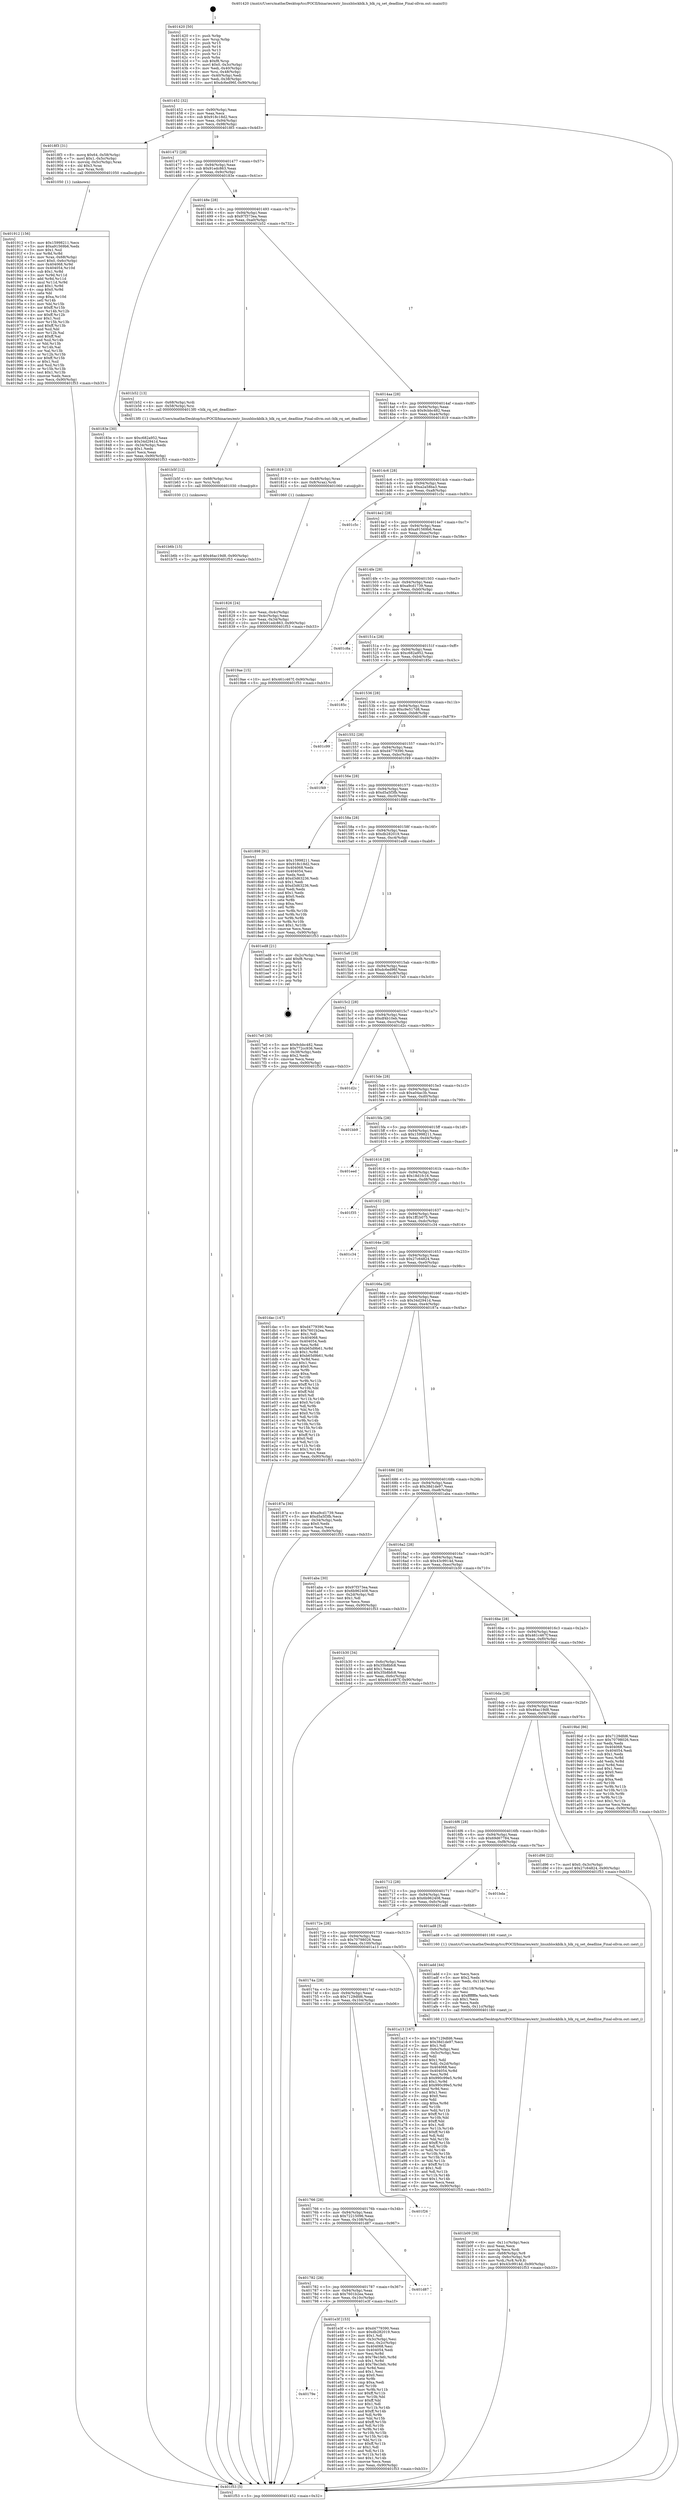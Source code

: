 digraph "0x401420" {
  label = "0x401420 (/mnt/c/Users/mathe/Desktop/tcc/POCII/binaries/extr_linuxblockblk.h_blk_rq_set_deadline_Final-ollvm.out::main(0))"
  labelloc = "t"
  node[shape=record]

  Entry [label="",width=0.3,height=0.3,shape=circle,fillcolor=black,style=filled]
  "0x401452" [label="{
     0x401452 [32]\l
     | [instrs]\l
     &nbsp;&nbsp;0x401452 \<+6\>: mov -0x90(%rbp),%eax\l
     &nbsp;&nbsp;0x401458 \<+2\>: mov %eax,%ecx\l
     &nbsp;&nbsp;0x40145a \<+6\>: sub $0x918c18d2,%ecx\l
     &nbsp;&nbsp;0x401460 \<+6\>: mov %eax,-0x94(%rbp)\l
     &nbsp;&nbsp;0x401466 \<+6\>: mov %ecx,-0x98(%rbp)\l
     &nbsp;&nbsp;0x40146c \<+6\>: je 00000000004018f3 \<main+0x4d3\>\l
  }"]
  "0x4018f3" [label="{
     0x4018f3 [31]\l
     | [instrs]\l
     &nbsp;&nbsp;0x4018f3 \<+8\>: movq $0x64,-0x58(%rbp)\l
     &nbsp;&nbsp;0x4018fb \<+7\>: movl $0x1,-0x5c(%rbp)\l
     &nbsp;&nbsp;0x401902 \<+4\>: movslq -0x5c(%rbp),%rax\l
     &nbsp;&nbsp;0x401906 \<+4\>: shl $0x3,%rax\l
     &nbsp;&nbsp;0x40190a \<+3\>: mov %rax,%rdi\l
     &nbsp;&nbsp;0x40190d \<+5\>: call 0000000000401050 \<malloc@plt\>\l
     | [calls]\l
     &nbsp;&nbsp;0x401050 \{1\} (unknown)\l
  }"]
  "0x401472" [label="{
     0x401472 [28]\l
     | [instrs]\l
     &nbsp;&nbsp;0x401472 \<+5\>: jmp 0000000000401477 \<main+0x57\>\l
     &nbsp;&nbsp;0x401477 \<+6\>: mov -0x94(%rbp),%eax\l
     &nbsp;&nbsp;0x40147d \<+5\>: sub $0x91edc863,%eax\l
     &nbsp;&nbsp;0x401482 \<+6\>: mov %eax,-0x9c(%rbp)\l
     &nbsp;&nbsp;0x401488 \<+6\>: je 000000000040183e \<main+0x41e\>\l
  }"]
  Exit [label="",width=0.3,height=0.3,shape=circle,fillcolor=black,style=filled,peripheries=2]
  "0x40183e" [label="{
     0x40183e [30]\l
     | [instrs]\l
     &nbsp;&nbsp;0x40183e \<+5\>: mov $0xc682a952,%eax\l
     &nbsp;&nbsp;0x401843 \<+5\>: mov $0x34d2941d,%ecx\l
     &nbsp;&nbsp;0x401848 \<+3\>: mov -0x34(%rbp),%edx\l
     &nbsp;&nbsp;0x40184b \<+3\>: cmp $0x1,%edx\l
     &nbsp;&nbsp;0x40184e \<+3\>: cmovl %ecx,%eax\l
     &nbsp;&nbsp;0x401851 \<+6\>: mov %eax,-0x90(%rbp)\l
     &nbsp;&nbsp;0x401857 \<+5\>: jmp 0000000000401f53 \<main+0xb33\>\l
  }"]
  "0x40148e" [label="{
     0x40148e [28]\l
     | [instrs]\l
     &nbsp;&nbsp;0x40148e \<+5\>: jmp 0000000000401493 \<main+0x73\>\l
     &nbsp;&nbsp;0x401493 \<+6\>: mov -0x94(%rbp),%eax\l
     &nbsp;&nbsp;0x401499 \<+5\>: sub $0x97f373ea,%eax\l
     &nbsp;&nbsp;0x40149e \<+6\>: mov %eax,-0xa0(%rbp)\l
     &nbsp;&nbsp;0x4014a4 \<+6\>: je 0000000000401b52 \<main+0x732\>\l
  }"]
  "0x40179e" [label="{
     0x40179e\l
  }", style=dashed]
  "0x401b52" [label="{
     0x401b52 [13]\l
     | [instrs]\l
     &nbsp;&nbsp;0x401b52 \<+4\>: mov -0x68(%rbp),%rdi\l
     &nbsp;&nbsp;0x401b56 \<+4\>: mov -0x58(%rbp),%rsi\l
     &nbsp;&nbsp;0x401b5a \<+5\>: call 00000000004013f0 \<blk_rq_set_deadline\>\l
     | [calls]\l
     &nbsp;&nbsp;0x4013f0 \{1\} (/mnt/c/Users/mathe/Desktop/tcc/POCII/binaries/extr_linuxblockblk.h_blk_rq_set_deadline_Final-ollvm.out::blk_rq_set_deadline)\l
  }"]
  "0x4014aa" [label="{
     0x4014aa [28]\l
     | [instrs]\l
     &nbsp;&nbsp;0x4014aa \<+5\>: jmp 00000000004014af \<main+0x8f\>\l
     &nbsp;&nbsp;0x4014af \<+6\>: mov -0x94(%rbp),%eax\l
     &nbsp;&nbsp;0x4014b5 \<+5\>: sub $0x9cbbc482,%eax\l
     &nbsp;&nbsp;0x4014ba \<+6\>: mov %eax,-0xa4(%rbp)\l
     &nbsp;&nbsp;0x4014c0 \<+6\>: je 0000000000401819 \<main+0x3f9\>\l
  }"]
  "0x401e3f" [label="{
     0x401e3f [153]\l
     | [instrs]\l
     &nbsp;&nbsp;0x401e3f \<+5\>: mov $0xd4779390,%eax\l
     &nbsp;&nbsp;0x401e44 \<+5\>: mov $0xdb282019,%ecx\l
     &nbsp;&nbsp;0x401e49 \<+2\>: mov $0x1,%dl\l
     &nbsp;&nbsp;0x401e4b \<+3\>: mov -0x3c(%rbp),%esi\l
     &nbsp;&nbsp;0x401e4e \<+3\>: mov %esi,-0x2c(%rbp)\l
     &nbsp;&nbsp;0x401e51 \<+7\>: mov 0x404068,%esi\l
     &nbsp;&nbsp;0x401e58 \<+7\>: mov 0x404054,%edi\l
     &nbsp;&nbsp;0x401e5f \<+3\>: mov %esi,%r8d\l
     &nbsp;&nbsp;0x401e62 \<+7\>: sub $0x78e1fefc,%r8d\l
     &nbsp;&nbsp;0x401e69 \<+4\>: sub $0x1,%r8d\l
     &nbsp;&nbsp;0x401e6d \<+7\>: add $0x78e1fefc,%r8d\l
     &nbsp;&nbsp;0x401e74 \<+4\>: imul %r8d,%esi\l
     &nbsp;&nbsp;0x401e78 \<+3\>: and $0x1,%esi\l
     &nbsp;&nbsp;0x401e7b \<+3\>: cmp $0x0,%esi\l
     &nbsp;&nbsp;0x401e7e \<+4\>: sete %r9b\l
     &nbsp;&nbsp;0x401e82 \<+3\>: cmp $0xa,%edi\l
     &nbsp;&nbsp;0x401e85 \<+4\>: setl %r10b\l
     &nbsp;&nbsp;0x401e89 \<+3\>: mov %r9b,%r11b\l
     &nbsp;&nbsp;0x401e8c \<+4\>: xor $0xff,%r11b\l
     &nbsp;&nbsp;0x401e90 \<+3\>: mov %r10b,%bl\l
     &nbsp;&nbsp;0x401e93 \<+3\>: xor $0xff,%bl\l
     &nbsp;&nbsp;0x401e96 \<+3\>: xor $0x1,%dl\l
     &nbsp;&nbsp;0x401e99 \<+3\>: mov %r11b,%r14b\l
     &nbsp;&nbsp;0x401e9c \<+4\>: and $0xff,%r14b\l
     &nbsp;&nbsp;0x401ea0 \<+3\>: and %dl,%r9b\l
     &nbsp;&nbsp;0x401ea3 \<+3\>: mov %bl,%r15b\l
     &nbsp;&nbsp;0x401ea6 \<+4\>: and $0xff,%r15b\l
     &nbsp;&nbsp;0x401eaa \<+3\>: and %dl,%r10b\l
     &nbsp;&nbsp;0x401ead \<+3\>: or %r9b,%r14b\l
     &nbsp;&nbsp;0x401eb0 \<+3\>: or %r10b,%r15b\l
     &nbsp;&nbsp;0x401eb3 \<+3\>: xor %r15b,%r14b\l
     &nbsp;&nbsp;0x401eb6 \<+3\>: or %bl,%r11b\l
     &nbsp;&nbsp;0x401eb9 \<+4\>: xor $0xff,%r11b\l
     &nbsp;&nbsp;0x401ebd \<+3\>: or $0x1,%dl\l
     &nbsp;&nbsp;0x401ec0 \<+3\>: and %dl,%r11b\l
     &nbsp;&nbsp;0x401ec3 \<+3\>: or %r11b,%r14b\l
     &nbsp;&nbsp;0x401ec6 \<+4\>: test $0x1,%r14b\l
     &nbsp;&nbsp;0x401eca \<+3\>: cmovne %ecx,%eax\l
     &nbsp;&nbsp;0x401ecd \<+6\>: mov %eax,-0x90(%rbp)\l
     &nbsp;&nbsp;0x401ed3 \<+5\>: jmp 0000000000401f53 \<main+0xb33\>\l
  }"]
  "0x401819" [label="{
     0x401819 [13]\l
     | [instrs]\l
     &nbsp;&nbsp;0x401819 \<+4\>: mov -0x48(%rbp),%rax\l
     &nbsp;&nbsp;0x40181d \<+4\>: mov 0x8(%rax),%rdi\l
     &nbsp;&nbsp;0x401821 \<+5\>: call 0000000000401060 \<atoi@plt\>\l
     | [calls]\l
     &nbsp;&nbsp;0x401060 \{1\} (unknown)\l
  }"]
  "0x4014c6" [label="{
     0x4014c6 [28]\l
     | [instrs]\l
     &nbsp;&nbsp;0x4014c6 \<+5\>: jmp 00000000004014cb \<main+0xab\>\l
     &nbsp;&nbsp;0x4014cb \<+6\>: mov -0x94(%rbp),%eax\l
     &nbsp;&nbsp;0x4014d1 \<+5\>: sub $0xa2a58ba3,%eax\l
     &nbsp;&nbsp;0x4014d6 \<+6\>: mov %eax,-0xa8(%rbp)\l
     &nbsp;&nbsp;0x4014dc \<+6\>: je 0000000000401c5c \<main+0x83c\>\l
  }"]
  "0x401782" [label="{
     0x401782 [28]\l
     | [instrs]\l
     &nbsp;&nbsp;0x401782 \<+5\>: jmp 0000000000401787 \<main+0x367\>\l
     &nbsp;&nbsp;0x401787 \<+6\>: mov -0x94(%rbp),%eax\l
     &nbsp;&nbsp;0x40178d \<+5\>: sub $0x7601b2ea,%eax\l
     &nbsp;&nbsp;0x401792 \<+6\>: mov %eax,-0x10c(%rbp)\l
     &nbsp;&nbsp;0x401798 \<+6\>: je 0000000000401e3f \<main+0xa1f\>\l
  }"]
  "0x401c5c" [label="{
     0x401c5c\l
  }", style=dashed]
  "0x4014e2" [label="{
     0x4014e2 [28]\l
     | [instrs]\l
     &nbsp;&nbsp;0x4014e2 \<+5\>: jmp 00000000004014e7 \<main+0xc7\>\l
     &nbsp;&nbsp;0x4014e7 \<+6\>: mov -0x94(%rbp),%eax\l
     &nbsp;&nbsp;0x4014ed \<+5\>: sub $0xa91569b6,%eax\l
     &nbsp;&nbsp;0x4014f2 \<+6\>: mov %eax,-0xac(%rbp)\l
     &nbsp;&nbsp;0x4014f8 \<+6\>: je 00000000004019ae \<main+0x58e\>\l
  }"]
  "0x401d87" [label="{
     0x401d87\l
  }", style=dashed]
  "0x4019ae" [label="{
     0x4019ae [15]\l
     | [instrs]\l
     &nbsp;&nbsp;0x4019ae \<+10\>: movl $0x461c467f,-0x90(%rbp)\l
     &nbsp;&nbsp;0x4019b8 \<+5\>: jmp 0000000000401f53 \<main+0xb33\>\l
  }"]
  "0x4014fe" [label="{
     0x4014fe [28]\l
     | [instrs]\l
     &nbsp;&nbsp;0x4014fe \<+5\>: jmp 0000000000401503 \<main+0xe3\>\l
     &nbsp;&nbsp;0x401503 \<+6\>: mov -0x94(%rbp),%eax\l
     &nbsp;&nbsp;0x401509 \<+5\>: sub $0xa9cd1739,%eax\l
     &nbsp;&nbsp;0x40150e \<+6\>: mov %eax,-0xb0(%rbp)\l
     &nbsp;&nbsp;0x401514 \<+6\>: je 0000000000401c8a \<main+0x86a\>\l
  }"]
  "0x401766" [label="{
     0x401766 [28]\l
     | [instrs]\l
     &nbsp;&nbsp;0x401766 \<+5\>: jmp 000000000040176b \<main+0x34b\>\l
     &nbsp;&nbsp;0x40176b \<+6\>: mov -0x94(%rbp),%eax\l
     &nbsp;&nbsp;0x401771 \<+5\>: sub $0x72215096,%eax\l
     &nbsp;&nbsp;0x401776 \<+6\>: mov %eax,-0x108(%rbp)\l
     &nbsp;&nbsp;0x40177c \<+6\>: je 0000000000401d87 \<main+0x967\>\l
  }"]
  "0x401c8a" [label="{
     0x401c8a\l
  }", style=dashed]
  "0x40151a" [label="{
     0x40151a [28]\l
     | [instrs]\l
     &nbsp;&nbsp;0x40151a \<+5\>: jmp 000000000040151f \<main+0xff\>\l
     &nbsp;&nbsp;0x40151f \<+6\>: mov -0x94(%rbp),%eax\l
     &nbsp;&nbsp;0x401525 \<+5\>: sub $0xc682a952,%eax\l
     &nbsp;&nbsp;0x40152a \<+6\>: mov %eax,-0xb4(%rbp)\l
     &nbsp;&nbsp;0x401530 \<+6\>: je 000000000040185c \<main+0x43c\>\l
  }"]
  "0x401f26" [label="{
     0x401f26\l
  }", style=dashed]
  "0x40185c" [label="{
     0x40185c\l
  }", style=dashed]
  "0x401536" [label="{
     0x401536 [28]\l
     | [instrs]\l
     &nbsp;&nbsp;0x401536 \<+5\>: jmp 000000000040153b \<main+0x11b\>\l
     &nbsp;&nbsp;0x40153b \<+6\>: mov -0x94(%rbp),%eax\l
     &nbsp;&nbsp;0x401541 \<+5\>: sub $0xc9e517d8,%eax\l
     &nbsp;&nbsp;0x401546 \<+6\>: mov %eax,-0xb8(%rbp)\l
     &nbsp;&nbsp;0x40154c \<+6\>: je 0000000000401c99 \<main+0x879\>\l
  }"]
  "0x401b6b" [label="{
     0x401b6b [15]\l
     | [instrs]\l
     &nbsp;&nbsp;0x401b6b \<+10\>: movl $0x46ac19d8,-0x90(%rbp)\l
     &nbsp;&nbsp;0x401b75 \<+5\>: jmp 0000000000401f53 \<main+0xb33\>\l
  }"]
  "0x401c99" [label="{
     0x401c99\l
  }", style=dashed]
  "0x401552" [label="{
     0x401552 [28]\l
     | [instrs]\l
     &nbsp;&nbsp;0x401552 \<+5\>: jmp 0000000000401557 \<main+0x137\>\l
     &nbsp;&nbsp;0x401557 \<+6\>: mov -0x94(%rbp),%eax\l
     &nbsp;&nbsp;0x40155d \<+5\>: sub $0xd4779390,%eax\l
     &nbsp;&nbsp;0x401562 \<+6\>: mov %eax,-0xbc(%rbp)\l
     &nbsp;&nbsp;0x401568 \<+6\>: je 0000000000401f49 \<main+0xb29\>\l
  }"]
  "0x401b5f" [label="{
     0x401b5f [12]\l
     | [instrs]\l
     &nbsp;&nbsp;0x401b5f \<+4\>: mov -0x68(%rbp),%rsi\l
     &nbsp;&nbsp;0x401b63 \<+3\>: mov %rsi,%rdi\l
     &nbsp;&nbsp;0x401b66 \<+5\>: call 0000000000401030 \<free@plt\>\l
     | [calls]\l
     &nbsp;&nbsp;0x401030 \{1\} (unknown)\l
  }"]
  "0x401f49" [label="{
     0x401f49\l
  }", style=dashed]
  "0x40156e" [label="{
     0x40156e [28]\l
     | [instrs]\l
     &nbsp;&nbsp;0x40156e \<+5\>: jmp 0000000000401573 \<main+0x153\>\l
     &nbsp;&nbsp;0x401573 \<+6\>: mov -0x94(%rbp),%eax\l
     &nbsp;&nbsp;0x401579 \<+5\>: sub $0xd5a5f3fb,%eax\l
     &nbsp;&nbsp;0x40157e \<+6\>: mov %eax,-0xc0(%rbp)\l
     &nbsp;&nbsp;0x401584 \<+6\>: je 0000000000401898 \<main+0x478\>\l
  }"]
  "0x401b09" [label="{
     0x401b09 [39]\l
     | [instrs]\l
     &nbsp;&nbsp;0x401b09 \<+6\>: mov -0x11c(%rbp),%ecx\l
     &nbsp;&nbsp;0x401b0f \<+3\>: imul %eax,%ecx\l
     &nbsp;&nbsp;0x401b12 \<+3\>: movslq %ecx,%rdi\l
     &nbsp;&nbsp;0x401b15 \<+4\>: mov -0x68(%rbp),%r8\l
     &nbsp;&nbsp;0x401b19 \<+4\>: movslq -0x6c(%rbp),%r9\l
     &nbsp;&nbsp;0x401b1d \<+4\>: mov %rdi,(%r8,%r9,8)\l
     &nbsp;&nbsp;0x401b21 \<+10\>: movl $0x43c9914d,-0x90(%rbp)\l
     &nbsp;&nbsp;0x401b2b \<+5\>: jmp 0000000000401f53 \<main+0xb33\>\l
  }"]
  "0x401898" [label="{
     0x401898 [91]\l
     | [instrs]\l
     &nbsp;&nbsp;0x401898 \<+5\>: mov $0x15998211,%eax\l
     &nbsp;&nbsp;0x40189d \<+5\>: mov $0x918c18d2,%ecx\l
     &nbsp;&nbsp;0x4018a2 \<+7\>: mov 0x404068,%edx\l
     &nbsp;&nbsp;0x4018a9 \<+7\>: mov 0x404054,%esi\l
     &nbsp;&nbsp;0x4018b0 \<+2\>: mov %edx,%edi\l
     &nbsp;&nbsp;0x4018b2 \<+6\>: add $0xd3d63236,%edi\l
     &nbsp;&nbsp;0x4018b8 \<+3\>: sub $0x1,%edi\l
     &nbsp;&nbsp;0x4018bb \<+6\>: sub $0xd3d63236,%edi\l
     &nbsp;&nbsp;0x4018c1 \<+3\>: imul %edi,%edx\l
     &nbsp;&nbsp;0x4018c4 \<+3\>: and $0x1,%edx\l
     &nbsp;&nbsp;0x4018c7 \<+3\>: cmp $0x0,%edx\l
     &nbsp;&nbsp;0x4018ca \<+4\>: sete %r8b\l
     &nbsp;&nbsp;0x4018ce \<+3\>: cmp $0xa,%esi\l
     &nbsp;&nbsp;0x4018d1 \<+4\>: setl %r9b\l
     &nbsp;&nbsp;0x4018d5 \<+3\>: mov %r8b,%r10b\l
     &nbsp;&nbsp;0x4018d8 \<+3\>: and %r9b,%r10b\l
     &nbsp;&nbsp;0x4018db \<+3\>: xor %r9b,%r8b\l
     &nbsp;&nbsp;0x4018de \<+3\>: or %r8b,%r10b\l
     &nbsp;&nbsp;0x4018e1 \<+4\>: test $0x1,%r10b\l
     &nbsp;&nbsp;0x4018e5 \<+3\>: cmovne %ecx,%eax\l
     &nbsp;&nbsp;0x4018e8 \<+6\>: mov %eax,-0x90(%rbp)\l
     &nbsp;&nbsp;0x4018ee \<+5\>: jmp 0000000000401f53 \<main+0xb33\>\l
  }"]
  "0x40158a" [label="{
     0x40158a [28]\l
     | [instrs]\l
     &nbsp;&nbsp;0x40158a \<+5\>: jmp 000000000040158f \<main+0x16f\>\l
     &nbsp;&nbsp;0x40158f \<+6\>: mov -0x94(%rbp),%eax\l
     &nbsp;&nbsp;0x401595 \<+5\>: sub $0xdb282019,%eax\l
     &nbsp;&nbsp;0x40159a \<+6\>: mov %eax,-0xc4(%rbp)\l
     &nbsp;&nbsp;0x4015a0 \<+6\>: je 0000000000401ed8 \<main+0xab8\>\l
  }"]
  "0x401add" [label="{
     0x401add [44]\l
     | [instrs]\l
     &nbsp;&nbsp;0x401add \<+2\>: xor %ecx,%ecx\l
     &nbsp;&nbsp;0x401adf \<+5\>: mov $0x2,%edx\l
     &nbsp;&nbsp;0x401ae4 \<+6\>: mov %edx,-0x118(%rbp)\l
     &nbsp;&nbsp;0x401aea \<+1\>: cltd\l
     &nbsp;&nbsp;0x401aeb \<+6\>: mov -0x118(%rbp),%esi\l
     &nbsp;&nbsp;0x401af1 \<+2\>: idiv %esi\l
     &nbsp;&nbsp;0x401af3 \<+6\>: imul $0xfffffffe,%edx,%edx\l
     &nbsp;&nbsp;0x401af9 \<+3\>: sub $0x1,%ecx\l
     &nbsp;&nbsp;0x401afc \<+2\>: sub %ecx,%edx\l
     &nbsp;&nbsp;0x401afe \<+6\>: mov %edx,-0x11c(%rbp)\l
     &nbsp;&nbsp;0x401b04 \<+5\>: call 0000000000401160 \<next_i\>\l
     | [calls]\l
     &nbsp;&nbsp;0x401160 \{1\} (/mnt/c/Users/mathe/Desktop/tcc/POCII/binaries/extr_linuxblockblk.h_blk_rq_set_deadline_Final-ollvm.out::next_i)\l
  }"]
  "0x401ed8" [label="{
     0x401ed8 [21]\l
     | [instrs]\l
     &nbsp;&nbsp;0x401ed8 \<+3\>: mov -0x2c(%rbp),%eax\l
     &nbsp;&nbsp;0x401edb \<+7\>: add $0xf8,%rsp\l
     &nbsp;&nbsp;0x401ee2 \<+1\>: pop %rbx\l
     &nbsp;&nbsp;0x401ee3 \<+2\>: pop %r12\l
     &nbsp;&nbsp;0x401ee5 \<+2\>: pop %r13\l
     &nbsp;&nbsp;0x401ee7 \<+2\>: pop %r14\l
     &nbsp;&nbsp;0x401ee9 \<+2\>: pop %r15\l
     &nbsp;&nbsp;0x401eeb \<+1\>: pop %rbp\l
     &nbsp;&nbsp;0x401eec \<+1\>: ret\l
  }"]
  "0x4015a6" [label="{
     0x4015a6 [28]\l
     | [instrs]\l
     &nbsp;&nbsp;0x4015a6 \<+5\>: jmp 00000000004015ab \<main+0x18b\>\l
     &nbsp;&nbsp;0x4015ab \<+6\>: mov -0x94(%rbp),%eax\l
     &nbsp;&nbsp;0x4015b1 \<+5\>: sub $0xdc6ed96f,%eax\l
     &nbsp;&nbsp;0x4015b6 \<+6\>: mov %eax,-0xc8(%rbp)\l
     &nbsp;&nbsp;0x4015bc \<+6\>: je 00000000004017e0 \<main+0x3c0\>\l
  }"]
  "0x40174a" [label="{
     0x40174a [28]\l
     | [instrs]\l
     &nbsp;&nbsp;0x40174a \<+5\>: jmp 000000000040174f \<main+0x32f\>\l
     &nbsp;&nbsp;0x40174f \<+6\>: mov -0x94(%rbp),%eax\l
     &nbsp;&nbsp;0x401755 \<+5\>: sub $0x7129dfd6,%eax\l
     &nbsp;&nbsp;0x40175a \<+6\>: mov %eax,-0x104(%rbp)\l
     &nbsp;&nbsp;0x401760 \<+6\>: je 0000000000401f26 \<main+0xb06\>\l
  }"]
  "0x4017e0" [label="{
     0x4017e0 [30]\l
     | [instrs]\l
     &nbsp;&nbsp;0x4017e0 \<+5\>: mov $0x9cbbc482,%eax\l
     &nbsp;&nbsp;0x4017e5 \<+5\>: mov $0x772cc936,%ecx\l
     &nbsp;&nbsp;0x4017ea \<+3\>: mov -0x38(%rbp),%edx\l
     &nbsp;&nbsp;0x4017ed \<+3\>: cmp $0x2,%edx\l
     &nbsp;&nbsp;0x4017f0 \<+3\>: cmovne %ecx,%eax\l
     &nbsp;&nbsp;0x4017f3 \<+6\>: mov %eax,-0x90(%rbp)\l
     &nbsp;&nbsp;0x4017f9 \<+5\>: jmp 0000000000401f53 \<main+0xb33\>\l
  }"]
  "0x4015c2" [label="{
     0x4015c2 [28]\l
     | [instrs]\l
     &nbsp;&nbsp;0x4015c2 \<+5\>: jmp 00000000004015c7 \<main+0x1a7\>\l
     &nbsp;&nbsp;0x4015c7 \<+6\>: mov -0x94(%rbp),%eax\l
     &nbsp;&nbsp;0x4015cd \<+5\>: sub $0xdf4b10eb,%eax\l
     &nbsp;&nbsp;0x4015d2 \<+6\>: mov %eax,-0xcc(%rbp)\l
     &nbsp;&nbsp;0x4015d8 \<+6\>: je 0000000000401d2c \<main+0x90c\>\l
  }"]
  "0x401f53" [label="{
     0x401f53 [5]\l
     | [instrs]\l
     &nbsp;&nbsp;0x401f53 \<+5\>: jmp 0000000000401452 \<main+0x32\>\l
  }"]
  "0x401420" [label="{
     0x401420 [50]\l
     | [instrs]\l
     &nbsp;&nbsp;0x401420 \<+1\>: push %rbp\l
     &nbsp;&nbsp;0x401421 \<+3\>: mov %rsp,%rbp\l
     &nbsp;&nbsp;0x401424 \<+2\>: push %r15\l
     &nbsp;&nbsp;0x401426 \<+2\>: push %r14\l
     &nbsp;&nbsp;0x401428 \<+2\>: push %r13\l
     &nbsp;&nbsp;0x40142a \<+2\>: push %r12\l
     &nbsp;&nbsp;0x40142c \<+1\>: push %rbx\l
     &nbsp;&nbsp;0x40142d \<+7\>: sub $0xf8,%rsp\l
     &nbsp;&nbsp;0x401434 \<+7\>: movl $0x0,-0x3c(%rbp)\l
     &nbsp;&nbsp;0x40143b \<+3\>: mov %edi,-0x40(%rbp)\l
     &nbsp;&nbsp;0x40143e \<+4\>: mov %rsi,-0x48(%rbp)\l
     &nbsp;&nbsp;0x401442 \<+3\>: mov -0x40(%rbp),%edi\l
     &nbsp;&nbsp;0x401445 \<+3\>: mov %edi,-0x38(%rbp)\l
     &nbsp;&nbsp;0x401448 \<+10\>: movl $0xdc6ed96f,-0x90(%rbp)\l
  }"]
  "0x401826" [label="{
     0x401826 [24]\l
     | [instrs]\l
     &nbsp;&nbsp;0x401826 \<+3\>: mov %eax,-0x4c(%rbp)\l
     &nbsp;&nbsp;0x401829 \<+3\>: mov -0x4c(%rbp),%eax\l
     &nbsp;&nbsp;0x40182c \<+3\>: mov %eax,-0x34(%rbp)\l
     &nbsp;&nbsp;0x40182f \<+10\>: movl $0x91edc863,-0x90(%rbp)\l
     &nbsp;&nbsp;0x401839 \<+5\>: jmp 0000000000401f53 \<main+0xb33\>\l
  }"]
  "0x401a13" [label="{
     0x401a13 [167]\l
     | [instrs]\l
     &nbsp;&nbsp;0x401a13 \<+5\>: mov $0x7129dfd6,%eax\l
     &nbsp;&nbsp;0x401a18 \<+5\>: mov $0x38d1de97,%ecx\l
     &nbsp;&nbsp;0x401a1d \<+2\>: mov $0x1,%dl\l
     &nbsp;&nbsp;0x401a1f \<+3\>: mov -0x6c(%rbp),%esi\l
     &nbsp;&nbsp;0x401a22 \<+3\>: cmp -0x5c(%rbp),%esi\l
     &nbsp;&nbsp;0x401a25 \<+4\>: setl %dil\l
     &nbsp;&nbsp;0x401a29 \<+4\>: and $0x1,%dil\l
     &nbsp;&nbsp;0x401a2d \<+4\>: mov %dil,-0x2d(%rbp)\l
     &nbsp;&nbsp;0x401a31 \<+7\>: mov 0x404068,%esi\l
     &nbsp;&nbsp;0x401a38 \<+8\>: mov 0x404054,%r8d\l
     &nbsp;&nbsp;0x401a40 \<+3\>: mov %esi,%r9d\l
     &nbsp;&nbsp;0x401a43 \<+7\>: sub $0x990c99e5,%r9d\l
     &nbsp;&nbsp;0x401a4a \<+4\>: sub $0x1,%r9d\l
     &nbsp;&nbsp;0x401a4e \<+7\>: add $0x990c99e5,%r9d\l
     &nbsp;&nbsp;0x401a55 \<+4\>: imul %r9d,%esi\l
     &nbsp;&nbsp;0x401a59 \<+3\>: and $0x1,%esi\l
     &nbsp;&nbsp;0x401a5c \<+3\>: cmp $0x0,%esi\l
     &nbsp;&nbsp;0x401a5f \<+4\>: sete %dil\l
     &nbsp;&nbsp;0x401a63 \<+4\>: cmp $0xa,%r8d\l
     &nbsp;&nbsp;0x401a67 \<+4\>: setl %r10b\l
     &nbsp;&nbsp;0x401a6b \<+3\>: mov %dil,%r11b\l
     &nbsp;&nbsp;0x401a6e \<+4\>: xor $0xff,%r11b\l
     &nbsp;&nbsp;0x401a72 \<+3\>: mov %r10b,%bl\l
     &nbsp;&nbsp;0x401a75 \<+3\>: xor $0xff,%bl\l
     &nbsp;&nbsp;0x401a78 \<+3\>: xor $0x1,%dl\l
     &nbsp;&nbsp;0x401a7b \<+3\>: mov %r11b,%r14b\l
     &nbsp;&nbsp;0x401a7e \<+4\>: and $0xff,%r14b\l
     &nbsp;&nbsp;0x401a82 \<+3\>: and %dl,%dil\l
     &nbsp;&nbsp;0x401a85 \<+3\>: mov %bl,%r15b\l
     &nbsp;&nbsp;0x401a88 \<+4\>: and $0xff,%r15b\l
     &nbsp;&nbsp;0x401a8c \<+3\>: and %dl,%r10b\l
     &nbsp;&nbsp;0x401a8f \<+3\>: or %dil,%r14b\l
     &nbsp;&nbsp;0x401a92 \<+3\>: or %r10b,%r15b\l
     &nbsp;&nbsp;0x401a95 \<+3\>: xor %r15b,%r14b\l
     &nbsp;&nbsp;0x401a98 \<+3\>: or %bl,%r11b\l
     &nbsp;&nbsp;0x401a9b \<+4\>: xor $0xff,%r11b\l
     &nbsp;&nbsp;0x401a9f \<+3\>: or $0x1,%dl\l
     &nbsp;&nbsp;0x401aa2 \<+3\>: and %dl,%r11b\l
     &nbsp;&nbsp;0x401aa5 \<+3\>: or %r11b,%r14b\l
     &nbsp;&nbsp;0x401aa8 \<+4\>: test $0x1,%r14b\l
     &nbsp;&nbsp;0x401aac \<+3\>: cmovne %ecx,%eax\l
     &nbsp;&nbsp;0x401aaf \<+6\>: mov %eax,-0x90(%rbp)\l
     &nbsp;&nbsp;0x401ab5 \<+5\>: jmp 0000000000401f53 \<main+0xb33\>\l
  }"]
  "0x401d2c" [label="{
     0x401d2c\l
  }", style=dashed]
  "0x4015de" [label="{
     0x4015de [28]\l
     | [instrs]\l
     &nbsp;&nbsp;0x4015de \<+5\>: jmp 00000000004015e3 \<main+0x1c3\>\l
     &nbsp;&nbsp;0x4015e3 \<+6\>: mov -0x94(%rbp),%eax\l
     &nbsp;&nbsp;0x4015e9 \<+5\>: sub $0xa04ac3b,%eax\l
     &nbsp;&nbsp;0x4015ee \<+6\>: mov %eax,-0xd0(%rbp)\l
     &nbsp;&nbsp;0x4015f4 \<+6\>: je 0000000000401bb9 \<main+0x799\>\l
  }"]
  "0x40172e" [label="{
     0x40172e [28]\l
     | [instrs]\l
     &nbsp;&nbsp;0x40172e \<+5\>: jmp 0000000000401733 \<main+0x313\>\l
     &nbsp;&nbsp;0x401733 \<+6\>: mov -0x94(%rbp),%eax\l
     &nbsp;&nbsp;0x401739 \<+5\>: sub $0x70798026,%eax\l
     &nbsp;&nbsp;0x40173e \<+6\>: mov %eax,-0x100(%rbp)\l
     &nbsp;&nbsp;0x401744 \<+6\>: je 0000000000401a13 \<main+0x5f3\>\l
  }"]
  "0x401bb9" [label="{
     0x401bb9\l
  }", style=dashed]
  "0x4015fa" [label="{
     0x4015fa [28]\l
     | [instrs]\l
     &nbsp;&nbsp;0x4015fa \<+5\>: jmp 00000000004015ff \<main+0x1df\>\l
     &nbsp;&nbsp;0x4015ff \<+6\>: mov -0x94(%rbp),%eax\l
     &nbsp;&nbsp;0x401605 \<+5\>: sub $0x15998211,%eax\l
     &nbsp;&nbsp;0x40160a \<+6\>: mov %eax,-0xd4(%rbp)\l
     &nbsp;&nbsp;0x401610 \<+6\>: je 0000000000401eed \<main+0xacd\>\l
  }"]
  "0x401ad8" [label="{
     0x401ad8 [5]\l
     | [instrs]\l
     &nbsp;&nbsp;0x401ad8 \<+5\>: call 0000000000401160 \<next_i\>\l
     | [calls]\l
     &nbsp;&nbsp;0x401160 \{1\} (/mnt/c/Users/mathe/Desktop/tcc/POCII/binaries/extr_linuxblockblk.h_blk_rq_set_deadline_Final-ollvm.out::next_i)\l
  }"]
  "0x401eed" [label="{
     0x401eed\l
  }", style=dashed]
  "0x401616" [label="{
     0x401616 [28]\l
     | [instrs]\l
     &nbsp;&nbsp;0x401616 \<+5\>: jmp 000000000040161b \<main+0x1fb\>\l
     &nbsp;&nbsp;0x40161b \<+6\>: mov -0x94(%rbp),%eax\l
     &nbsp;&nbsp;0x401621 \<+5\>: sub $0x18d1fc16,%eax\l
     &nbsp;&nbsp;0x401626 \<+6\>: mov %eax,-0xd8(%rbp)\l
     &nbsp;&nbsp;0x40162c \<+6\>: je 0000000000401f35 \<main+0xb15\>\l
  }"]
  "0x401712" [label="{
     0x401712 [28]\l
     | [instrs]\l
     &nbsp;&nbsp;0x401712 \<+5\>: jmp 0000000000401717 \<main+0x2f7\>\l
     &nbsp;&nbsp;0x401717 \<+6\>: mov -0x94(%rbp),%eax\l
     &nbsp;&nbsp;0x40171d \<+5\>: sub $0x6b962408,%eax\l
     &nbsp;&nbsp;0x401722 \<+6\>: mov %eax,-0xfc(%rbp)\l
     &nbsp;&nbsp;0x401728 \<+6\>: je 0000000000401ad8 \<main+0x6b8\>\l
  }"]
  "0x401f35" [label="{
     0x401f35\l
  }", style=dashed]
  "0x401632" [label="{
     0x401632 [28]\l
     | [instrs]\l
     &nbsp;&nbsp;0x401632 \<+5\>: jmp 0000000000401637 \<main+0x217\>\l
     &nbsp;&nbsp;0x401637 \<+6\>: mov -0x94(%rbp),%eax\l
     &nbsp;&nbsp;0x40163d \<+5\>: sub $0x1ff1b075,%eax\l
     &nbsp;&nbsp;0x401642 \<+6\>: mov %eax,-0xdc(%rbp)\l
     &nbsp;&nbsp;0x401648 \<+6\>: je 0000000000401c34 \<main+0x814\>\l
  }"]
  "0x401bda" [label="{
     0x401bda\l
  }", style=dashed]
  "0x401c34" [label="{
     0x401c34\l
  }", style=dashed]
  "0x40164e" [label="{
     0x40164e [28]\l
     | [instrs]\l
     &nbsp;&nbsp;0x40164e \<+5\>: jmp 0000000000401653 \<main+0x233\>\l
     &nbsp;&nbsp;0x401653 \<+6\>: mov -0x94(%rbp),%eax\l
     &nbsp;&nbsp;0x401659 \<+5\>: sub $0x27c64824,%eax\l
     &nbsp;&nbsp;0x40165e \<+6\>: mov %eax,-0xe0(%rbp)\l
     &nbsp;&nbsp;0x401664 \<+6\>: je 0000000000401dac \<main+0x98c\>\l
  }"]
  "0x4016f6" [label="{
     0x4016f6 [28]\l
     | [instrs]\l
     &nbsp;&nbsp;0x4016f6 \<+5\>: jmp 00000000004016fb \<main+0x2db\>\l
     &nbsp;&nbsp;0x4016fb \<+6\>: mov -0x94(%rbp),%eax\l
     &nbsp;&nbsp;0x401701 \<+5\>: sub $0x69d67784,%eax\l
     &nbsp;&nbsp;0x401706 \<+6\>: mov %eax,-0xf8(%rbp)\l
     &nbsp;&nbsp;0x40170c \<+6\>: je 0000000000401bda \<main+0x7ba\>\l
  }"]
  "0x401dac" [label="{
     0x401dac [147]\l
     | [instrs]\l
     &nbsp;&nbsp;0x401dac \<+5\>: mov $0xd4779390,%eax\l
     &nbsp;&nbsp;0x401db1 \<+5\>: mov $0x7601b2ea,%ecx\l
     &nbsp;&nbsp;0x401db6 \<+2\>: mov $0x1,%dl\l
     &nbsp;&nbsp;0x401db8 \<+7\>: mov 0x404068,%esi\l
     &nbsp;&nbsp;0x401dbf \<+7\>: mov 0x404054,%edi\l
     &nbsp;&nbsp;0x401dc6 \<+3\>: mov %esi,%r8d\l
     &nbsp;&nbsp;0x401dc9 \<+7\>: sub $0xb65d9b61,%r8d\l
     &nbsp;&nbsp;0x401dd0 \<+4\>: sub $0x1,%r8d\l
     &nbsp;&nbsp;0x401dd4 \<+7\>: add $0xb65d9b61,%r8d\l
     &nbsp;&nbsp;0x401ddb \<+4\>: imul %r8d,%esi\l
     &nbsp;&nbsp;0x401ddf \<+3\>: and $0x1,%esi\l
     &nbsp;&nbsp;0x401de2 \<+3\>: cmp $0x0,%esi\l
     &nbsp;&nbsp;0x401de5 \<+4\>: sete %r9b\l
     &nbsp;&nbsp;0x401de9 \<+3\>: cmp $0xa,%edi\l
     &nbsp;&nbsp;0x401dec \<+4\>: setl %r10b\l
     &nbsp;&nbsp;0x401df0 \<+3\>: mov %r9b,%r11b\l
     &nbsp;&nbsp;0x401df3 \<+4\>: xor $0xff,%r11b\l
     &nbsp;&nbsp;0x401df7 \<+3\>: mov %r10b,%bl\l
     &nbsp;&nbsp;0x401dfa \<+3\>: xor $0xff,%bl\l
     &nbsp;&nbsp;0x401dfd \<+3\>: xor $0x0,%dl\l
     &nbsp;&nbsp;0x401e00 \<+3\>: mov %r11b,%r14b\l
     &nbsp;&nbsp;0x401e03 \<+4\>: and $0x0,%r14b\l
     &nbsp;&nbsp;0x401e07 \<+3\>: and %dl,%r9b\l
     &nbsp;&nbsp;0x401e0a \<+3\>: mov %bl,%r15b\l
     &nbsp;&nbsp;0x401e0d \<+4\>: and $0x0,%r15b\l
     &nbsp;&nbsp;0x401e11 \<+3\>: and %dl,%r10b\l
     &nbsp;&nbsp;0x401e14 \<+3\>: or %r9b,%r14b\l
     &nbsp;&nbsp;0x401e17 \<+3\>: or %r10b,%r15b\l
     &nbsp;&nbsp;0x401e1a \<+3\>: xor %r15b,%r14b\l
     &nbsp;&nbsp;0x401e1d \<+3\>: or %bl,%r11b\l
     &nbsp;&nbsp;0x401e20 \<+4\>: xor $0xff,%r11b\l
     &nbsp;&nbsp;0x401e24 \<+3\>: or $0x0,%dl\l
     &nbsp;&nbsp;0x401e27 \<+3\>: and %dl,%r11b\l
     &nbsp;&nbsp;0x401e2a \<+3\>: or %r11b,%r14b\l
     &nbsp;&nbsp;0x401e2d \<+4\>: test $0x1,%r14b\l
     &nbsp;&nbsp;0x401e31 \<+3\>: cmovne %ecx,%eax\l
     &nbsp;&nbsp;0x401e34 \<+6\>: mov %eax,-0x90(%rbp)\l
     &nbsp;&nbsp;0x401e3a \<+5\>: jmp 0000000000401f53 \<main+0xb33\>\l
  }"]
  "0x40166a" [label="{
     0x40166a [28]\l
     | [instrs]\l
     &nbsp;&nbsp;0x40166a \<+5\>: jmp 000000000040166f \<main+0x24f\>\l
     &nbsp;&nbsp;0x40166f \<+6\>: mov -0x94(%rbp),%eax\l
     &nbsp;&nbsp;0x401675 \<+5\>: sub $0x34d2941d,%eax\l
     &nbsp;&nbsp;0x40167a \<+6\>: mov %eax,-0xe4(%rbp)\l
     &nbsp;&nbsp;0x401680 \<+6\>: je 000000000040187a \<main+0x45a\>\l
  }"]
  "0x401d96" [label="{
     0x401d96 [22]\l
     | [instrs]\l
     &nbsp;&nbsp;0x401d96 \<+7\>: movl $0x0,-0x3c(%rbp)\l
     &nbsp;&nbsp;0x401d9d \<+10\>: movl $0x27c64824,-0x90(%rbp)\l
     &nbsp;&nbsp;0x401da7 \<+5\>: jmp 0000000000401f53 \<main+0xb33\>\l
  }"]
  "0x40187a" [label="{
     0x40187a [30]\l
     | [instrs]\l
     &nbsp;&nbsp;0x40187a \<+5\>: mov $0xa9cd1739,%eax\l
     &nbsp;&nbsp;0x40187f \<+5\>: mov $0xd5a5f3fb,%ecx\l
     &nbsp;&nbsp;0x401884 \<+3\>: mov -0x34(%rbp),%edx\l
     &nbsp;&nbsp;0x401887 \<+3\>: cmp $0x0,%edx\l
     &nbsp;&nbsp;0x40188a \<+3\>: cmove %ecx,%eax\l
     &nbsp;&nbsp;0x40188d \<+6\>: mov %eax,-0x90(%rbp)\l
     &nbsp;&nbsp;0x401893 \<+5\>: jmp 0000000000401f53 \<main+0xb33\>\l
  }"]
  "0x401686" [label="{
     0x401686 [28]\l
     | [instrs]\l
     &nbsp;&nbsp;0x401686 \<+5\>: jmp 000000000040168b \<main+0x26b\>\l
     &nbsp;&nbsp;0x40168b \<+6\>: mov -0x94(%rbp),%eax\l
     &nbsp;&nbsp;0x401691 \<+5\>: sub $0x38d1de97,%eax\l
     &nbsp;&nbsp;0x401696 \<+6\>: mov %eax,-0xe8(%rbp)\l
     &nbsp;&nbsp;0x40169c \<+6\>: je 0000000000401aba \<main+0x69a\>\l
  }"]
  "0x401912" [label="{
     0x401912 [156]\l
     | [instrs]\l
     &nbsp;&nbsp;0x401912 \<+5\>: mov $0x15998211,%ecx\l
     &nbsp;&nbsp;0x401917 \<+5\>: mov $0xa91569b6,%edx\l
     &nbsp;&nbsp;0x40191c \<+3\>: mov $0x1,%sil\l
     &nbsp;&nbsp;0x40191f \<+3\>: xor %r8d,%r8d\l
     &nbsp;&nbsp;0x401922 \<+4\>: mov %rax,-0x68(%rbp)\l
     &nbsp;&nbsp;0x401926 \<+7\>: movl $0x0,-0x6c(%rbp)\l
     &nbsp;&nbsp;0x40192d \<+8\>: mov 0x404068,%r9d\l
     &nbsp;&nbsp;0x401935 \<+8\>: mov 0x404054,%r10d\l
     &nbsp;&nbsp;0x40193d \<+4\>: sub $0x1,%r8d\l
     &nbsp;&nbsp;0x401941 \<+3\>: mov %r9d,%r11d\l
     &nbsp;&nbsp;0x401944 \<+3\>: add %r8d,%r11d\l
     &nbsp;&nbsp;0x401947 \<+4\>: imul %r11d,%r9d\l
     &nbsp;&nbsp;0x40194b \<+4\>: and $0x1,%r9d\l
     &nbsp;&nbsp;0x40194f \<+4\>: cmp $0x0,%r9d\l
     &nbsp;&nbsp;0x401953 \<+3\>: sete %bl\l
     &nbsp;&nbsp;0x401956 \<+4\>: cmp $0xa,%r10d\l
     &nbsp;&nbsp;0x40195a \<+4\>: setl %r14b\l
     &nbsp;&nbsp;0x40195e \<+3\>: mov %bl,%r15b\l
     &nbsp;&nbsp;0x401961 \<+4\>: xor $0xff,%r15b\l
     &nbsp;&nbsp;0x401965 \<+3\>: mov %r14b,%r12b\l
     &nbsp;&nbsp;0x401968 \<+4\>: xor $0xff,%r12b\l
     &nbsp;&nbsp;0x40196c \<+4\>: xor $0x1,%sil\l
     &nbsp;&nbsp;0x401970 \<+3\>: mov %r15b,%r13b\l
     &nbsp;&nbsp;0x401973 \<+4\>: and $0xff,%r13b\l
     &nbsp;&nbsp;0x401977 \<+3\>: and %sil,%bl\l
     &nbsp;&nbsp;0x40197a \<+3\>: mov %r12b,%al\l
     &nbsp;&nbsp;0x40197d \<+2\>: and $0xff,%al\l
     &nbsp;&nbsp;0x40197f \<+3\>: and %sil,%r14b\l
     &nbsp;&nbsp;0x401982 \<+3\>: or %bl,%r13b\l
     &nbsp;&nbsp;0x401985 \<+3\>: or %r14b,%al\l
     &nbsp;&nbsp;0x401988 \<+3\>: xor %al,%r13b\l
     &nbsp;&nbsp;0x40198b \<+3\>: or %r12b,%r15b\l
     &nbsp;&nbsp;0x40198e \<+4\>: xor $0xff,%r15b\l
     &nbsp;&nbsp;0x401992 \<+4\>: or $0x1,%sil\l
     &nbsp;&nbsp;0x401996 \<+3\>: and %sil,%r15b\l
     &nbsp;&nbsp;0x401999 \<+3\>: or %r15b,%r13b\l
     &nbsp;&nbsp;0x40199c \<+4\>: test $0x1,%r13b\l
     &nbsp;&nbsp;0x4019a0 \<+3\>: cmovne %edx,%ecx\l
     &nbsp;&nbsp;0x4019a3 \<+6\>: mov %ecx,-0x90(%rbp)\l
     &nbsp;&nbsp;0x4019a9 \<+5\>: jmp 0000000000401f53 \<main+0xb33\>\l
  }"]
  "0x4016da" [label="{
     0x4016da [28]\l
     | [instrs]\l
     &nbsp;&nbsp;0x4016da \<+5\>: jmp 00000000004016df \<main+0x2bf\>\l
     &nbsp;&nbsp;0x4016df \<+6\>: mov -0x94(%rbp),%eax\l
     &nbsp;&nbsp;0x4016e5 \<+5\>: sub $0x46ac19d8,%eax\l
     &nbsp;&nbsp;0x4016ea \<+6\>: mov %eax,-0xf4(%rbp)\l
     &nbsp;&nbsp;0x4016f0 \<+6\>: je 0000000000401d96 \<main+0x976\>\l
  }"]
  "0x401aba" [label="{
     0x401aba [30]\l
     | [instrs]\l
     &nbsp;&nbsp;0x401aba \<+5\>: mov $0x97f373ea,%eax\l
     &nbsp;&nbsp;0x401abf \<+5\>: mov $0x6b962408,%ecx\l
     &nbsp;&nbsp;0x401ac4 \<+3\>: mov -0x2d(%rbp),%dl\l
     &nbsp;&nbsp;0x401ac7 \<+3\>: test $0x1,%dl\l
     &nbsp;&nbsp;0x401aca \<+3\>: cmovne %ecx,%eax\l
     &nbsp;&nbsp;0x401acd \<+6\>: mov %eax,-0x90(%rbp)\l
     &nbsp;&nbsp;0x401ad3 \<+5\>: jmp 0000000000401f53 \<main+0xb33\>\l
  }"]
  "0x4016a2" [label="{
     0x4016a2 [28]\l
     | [instrs]\l
     &nbsp;&nbsp;0x4016a2 \<+5\>: jmp 00000000004016a7 \<main+0x287\>\l
     &nbsp;&nbsp;0x4016a7 \<+6\>: mov -0x94(%rbp),%eax\l
     &nbsp;&nbsp;0x4016ad \<+5\>: sub $0x43c9914d,%eax\l
     &nbsp;&nbsp;0x4016b2 \<+6\>: mov %eax,-0xec(%rbp)\l
     &nbsp;&nbsp;0x4016b8 \<+6\>: je 0000000000401b30 \<main+0x710\>\l
  }"]
  "0x4019bd" [label="{
     0x4019bd [86]\l
     | [instrs]\l
     &nbsp;&nbsp;0x4019bd \<+5\>: mov $0x7129dfd6,%eax\l
     &nbsp;&nbsp;0x4019c2 \<+5\>: mov $0x70798026,%ecx\l
     &nbsp;&nbsp;0x4019c7 \<+2\>: xor %edx,%edx\l
     &nbsp;&nbsp;0x4019c9 \<+7\>: mov 0x404068,%esi\l
     &nbsp;&nbsp;0x4019d0 \<+7\>: mov 0x404054,%edi\l
     &nbsp;&nbsp;0x4019d7 \<+3\>: sub $0x1,%edx\l
     &nbsp;&nbsp;0x4019da \<+3\>: mov %esi,%r8d\l
     &nbsp;&nbsp;0x4019dd \<+3\>: add %edx,%r8d\l
     &nbsp;&nbsp;0x4019e0 \<+4\>: imul %r8d,%esi\l
     &nbsp;&nbsp;0x4019e4 \<+3\>: and $0x1,%esi\l
     &nbsp;&nbsp;0x4019e7 \<+3\>: cmp $0x0,%esi\l
     &nbsp;&nbsp;0x4019ea \<+4\>: sete %r9b\l
     &nbsp;&nbsp;0x4019ee \<+3\>: cmp $0xa,%edi\l
     &nbsp;&nbsp;0x4019f1 \<+4\>: setl %r10b\l
     &nbsp;&nbsp;0x4019f5 \<+3\>: mov %r9b,%r11b\l
     &nbsp;&nbsp;0x4019f8 \<+3\>: and %r10b,%r11b\l
     &nbsp;&nbsp;0x4019fb \<+3\>: xor %r10b,%r9b\l
     &nbsp;&nbsp;0x4019fe \<+3\>: or %r9b,%r11b\l
     &nbsp;&nbsp;0x401a01 \<+4\>: test $0x1,%r11b\l
     &nbsp;&nbsp;0x401a05 \<+3\>: cmovne %ecx,%eax\l
     &nbsp;&nbsp;0x401a08 \<+6\>: mov %eax,-0x90(%rbp)\l
     &nbsp;&nbsp;0x401a0e \<+5\>: jmp 0000000000401f53 \<main+0xb33\>\l
  }"]
  "0x401b30" [label="{
     0x401b30 [34]\l
     | [instrs]\l
     &nbsp;&nbsp;0x401b30 \<+3\>: mov -0x6c(%rbp),%eax\l
     &nbsp;&nbsp;0x401b33 \<+5\>: sub $0x35b8bfc8,%eax\l
     &nbsp;&nbsp;0x401b38 \<+3\>: add $0x1,%eax\l
     &nbsp;&nbsp;0x401b3b \<+5\>: add $0x35b8bfc8,%eax\l
     &nbsp;&nbsp;0x401b40 \<+3\>: mov %eax,-0x6c(%rbp)\l
     &nbsp;&nbsp;0x401b43 \<+10\>: movl $0x461c467f,-0x90(%rbp)\l
     &nbsp;&nbsp;0x401b4d \<+5\>: jmp 0000000000401f53 \<main+0xb33\>\l
  }"]
  "0x4016be" [label="{
     0x4016be [28]\l
     | [instrs]\l
     &nbsp;&nbsp;0x4016be \<+5\>: jmp 00000000004016c3 \<main+0x2a3\>\l
     &nbsp;&nbsp;0x4016c3 \<+6\>: mov -0x94(%rbp),%eax\l
     &nbsp;&nbsp;0x4016c9 \<+5\>: sub $0x461c467f,%eax\l
     &nbsp;&nbsp;0x4016ce \<+6\>: mov %eax,-0xf0(%rbp)\l
     &nbsp;&nbsp;0x4016d4 \<+6\>: je 00000000004019bd \<main+0x59d\>\l
  }"]
  Entry -> "0x401420" [label=" 1"]
  "0x401452" -> "0x4018f3" [label=" 1"]
  "0x401452" -> "0x401472" [label=" 19"]
  "0x401ed8" -> Exit [label=" 1"]
  "0x401472" -> "0x40183e" [label=" 1"]
  "0x401472" -> "0x40148e" [label=" 18"]
  "0x401e3f" -> "0x401f53" [label=" 1"]
  "0x40148e" -> "0x401b52" [label=" 1"]
  "0x40148e" -> "0x4014aa" [label=" 17"]
  "0x401782" -> "0x40179e" [label=" 0"]
  "0x4014aa" -> "0x401819" [label=" 1"]
  "0x4014aa" -> "0x4014c6" [label=" 16"]
  "0x401782" -> "0x401e3f" [label=" 1"]
  "0x4014c6" -> "0x401c5c" [label=" 0"]
  "0x4014c6" -> "0x4014e2" [label=" 16"]
  "0x401766" -> "0x401782" [label=" 1"]
  "0x4014e2" -> "0x4019ae" [label=" 1"]
  "0x4014e2" -> "0x4014fe" [label=" 15"]
  "0x401766" -> "0x401d87" [label=" 0"]
  "0x4014fe" -> "0x401c8a" [label=" 0"]
  "0x4014fe" -> "0x40151a" [label=" 15"]
  "0x40174a" -> "0x401766" [label=" 1"]
  "0x40151a" -> "0x40185c" [label=" 0"]
  "0x40151a" -> "0x401536" [label=" 15"]
  "0x40174a" -> "0x401f26" [label=" 0"]
  "0x401536" -> "0x401c99" [label=" 0"]
  "0x401536" -> "0x401552" [label=" 15"]
  "0x401dac" -> "0x401f53" [label=" 1"]
  "0x401552" -> "0x401f49" [label=" 0"]
  "0x401552" -> "0x40156e" [label=" 15"]
  "0x401d96" -> "0x401f53" [label=" 1"]
  "0x40156e" -> "0x401898" [label=" 1"]
  "0x40156e" -> "0x40158a" [label=" 14"]
  "0x401b6b" -> "0x401f53" [label=" 1"]
  "0x40158a" -> "0x401ed8" [label=" 1"]
  "0x40158a" -> "0x4015a6" [label=" 13"]
  "0x401b5f" -> "0x401b6b" [label=" 1"]
  "0x4015a6" -> "0x4017e0" [label=" 1"]
  "0x4015a6" -> "0x4015c2" [label=" 12"]
  "0x4017e0" -> "0x401f53" [label=" 1"]
  "0x401420" -> "0x401452" [label=" 1"]
  "0x401f53" -> "0x401452" [label=" 19"]
  "0x401819" -> "0x401826" [label=" 1"]
  "0x401826" -> "0x401f53" [label=" 1"]
  "0x40183e" -> "0x401f53" [label=" 1"]
  "0x401b52" -> "0x401b5f" [label=" 1"]
  "0x4015c2" -> "0x401d2c" [label=" 0"]
  "0x4015c2" -> "0x4015de" [label=" 12"]
  "0x401b30" -> "0x401f53" [label=" 1"]
  "0x4015de" -> "0x401bb9" [label=" 0"]
  "0x4015de" -> "0x4015fa" [label=" 12"]
  "0x401add" -> "0x401b09" [label=" 1"]
  "0x4015fa" -> "0x401eed" [label=" 0"]
  "0x4015fa" -> "0x401616" [label=" 12"]
  "0x401ad8" -> "0x401add" [label=" 1"]
  "0x401616" -> "0x401f35" [label=" 0"]
  "0x401616" -> "0x401632" [label=" 12"]
  "0x401a13" -> "0x401f53" [label=" 2"]
  "0x401632" -> "0x401c34" [label=" 0"]
  "0x401632" -> "0x40164e" [label=" 12"]
  "0x40172e" -> "0x40174a" [label=" 1"]
  "0x40164e" -> "0x401dac" [label=" 1"]
  "0x40164e" -> "0x40166a" [label=" 11"]
  "0x401b09" -> "0x401f53" [label=" 1"]
  "0x40166a" -> "0x40187a" [label=" 1"]
  "0x40166a" -> "0x401686" [label=" 10"]
  "0x40187a" -> "0x401f53" [label=" 1"]
  "0x401898" -> "0x401f53" [label=" 1"]
  "0x4018f3" -> "0x401912" [label=" 1"]
  "0x401912" -> "0x401f53" [label=" 1"]
  "0x4019ae" -> "0x401f53" [label=" 1"]
  "0x401712" -> "0x40172e" [label=" 3"]
  "0x401686" -> "0x401aba" [label=" 2"]
  "0x401686" -> "0x4016a2" [label=" 8"]
  "0x401aba" -> "0x401f53" [label=" 2"]
  "0x4016a2" -> "0x401b30" [label=" 1"]
  "0x4016a2" -> "0x4016be" [label=" 7"]
  "0x4016f6" -> "0x401712" [label=" 4"]
  "0x4016be" -> "0x4019bd" [label=" 2"]
  "0x4016be" -> "0x4016da" [label=" 5"]
  "0x4019bd" -> "0x401f53" [label=" 2"]
  "0x401712" -> "0x401ad8" [label=" 1"]
  "0x4016da" -> "0x401d96" [label=" 1"]
  "0x4016da" -> "0x4016f6" [label=" 4"]
  "0x40172e" -> "0x401a13" [label=" 2"]
  "0x4016f6" -> "0x401bda" [label=" 0"]
}
